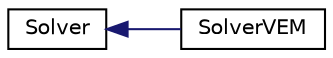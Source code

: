 digraph "Graphical Class Hierarchy"
{
 // LATEX_PDF_SIZE
  edge [fontname="Helvetica",fontsize="10",labelfontname="Helvetica",labelfontsize="10"];
  node [fontname="Helvetica",fontsize="10",shape=record];
  rankdir="LR";
  Node0 [label="Solver",height=0.2,width=0.4,color="black", fillcolor="white", style="filled",URL="$classSolver.html",tooltip=" "];
  Node0 -> Node1 [dir="back",color="midnightblue",fontsize="10",style="solid",fontname="Helvetica"];
  Node1 [label="SolverVEM",height=0.2,width=0.4,color="black", fillcolor="white", style="filled",URL="$classSolverVEM.html",tooltip=" "];
}
